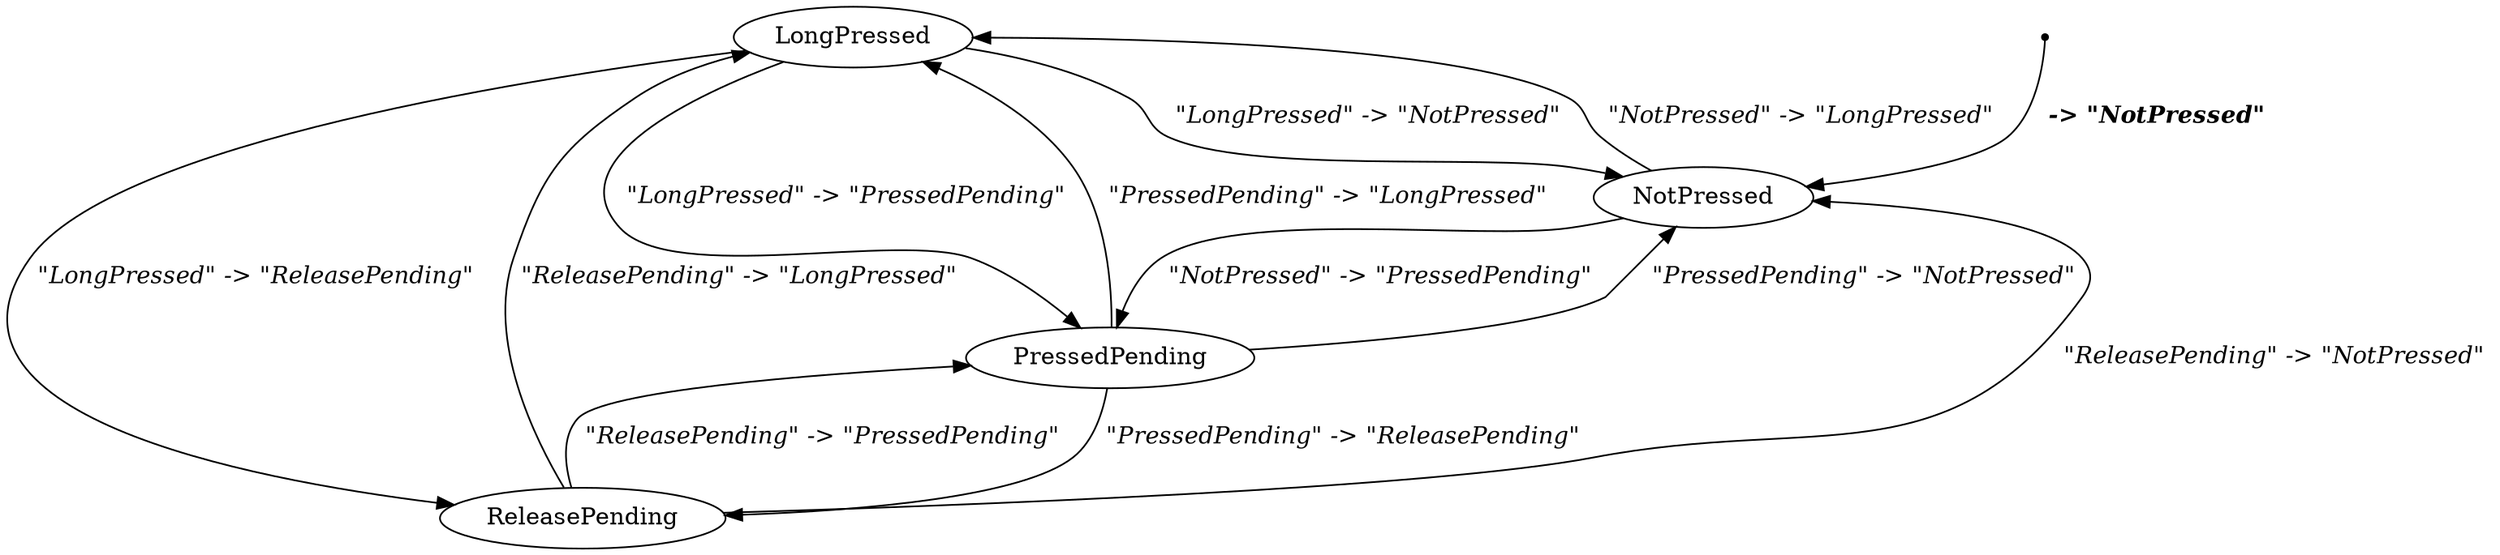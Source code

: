 digraph long_press_button_stm {
    LongPressed[label="LongPressed"][shape="ellipse"];
    NotPressed[label="NotPressed"][shape="ellipse"];
    PressedPending[label="PressedPending"][shape="ellipse"];
    ReleasePending[label="ReleasePending"][shape="ellipse"];
    _start[label="_start"][shape="point"];
    _start -> NotPressed[label=<<TABLE BORDER="0"><TR><TD><B><I> -&gt; "NotPressed"</I></B></TD></TR></TABLE>>];
    ReleasePending -> NotPressed[label=<<TABLE BORDER="0"><TR><TD><I>"ReleasePending" -&gt; "NotPressed"</I></TD></TR></TABLE>>];
    PressedPending -> NotPressed[label=<<TABLE BORDER="0"><TR><TD><I>"PressedPending" -&gt; "NotPressed"</I></TD></TR></TABLE>>];
    LongPressed -> NotPressed[label=<<TABLE BORDER="0"><TR><TD><I>"LongPressed" -&gt; "NotPressed"</I></TD></TR></TABLE>>];
    PressedPending -> ReleasePending[label=<<TABLE BORDER="0"><TR><TD><I>"PressedPending" -&gt; "ReleasePending"</I></TD></TR></TABLE>>];
    LongPressed -> ReleasePending[label=<<TABLE BORDER="0"><TR><TD><I>"LongPressed" -&gt; "ReleasePending"</I></TD></TR></TABLE>>];
    NotPressed -> PressedPending[label=<<TABLE BORDER="0"><TR><TD><I>"NotPressed" -&gt; "PressedPending"</I></TD></TR></TABLE>>];
    ReleasePending -> PressedPending[label=<<TABLE BORDER="0"><TR><TD><I>"ReleasePending" -&gt; "PressedPending"</I></TD></TR></TABLE>>];
    LongPressed -> PressedPending[label=<<TABLE BORDER="0"><TR><TD><I>"LongPressed" -&gt; "PressedPending"</I></TD></TR></TABLE>>];
    NotPressed -> LongPressed[label=<<TABLE BORDER="0"><TR><TD><I>"NotPressed" -&gt; "LongPressed"</I></TD></TR></TABLE>>];
    ReleasePending -> LongPressed[label=<<TABLE BORDER="0"><TR><TD><I>"ReleasePending" -&gt; "LongPressed"</I></TD></TR></TABLE>>];
    PressedPending -> LongPressed[label=<<TABLE BORDER="0"><TR><TD><I>"PressedPending" -&gt; "LongPressed"</I></TD></TR></TABLE>>];
}
